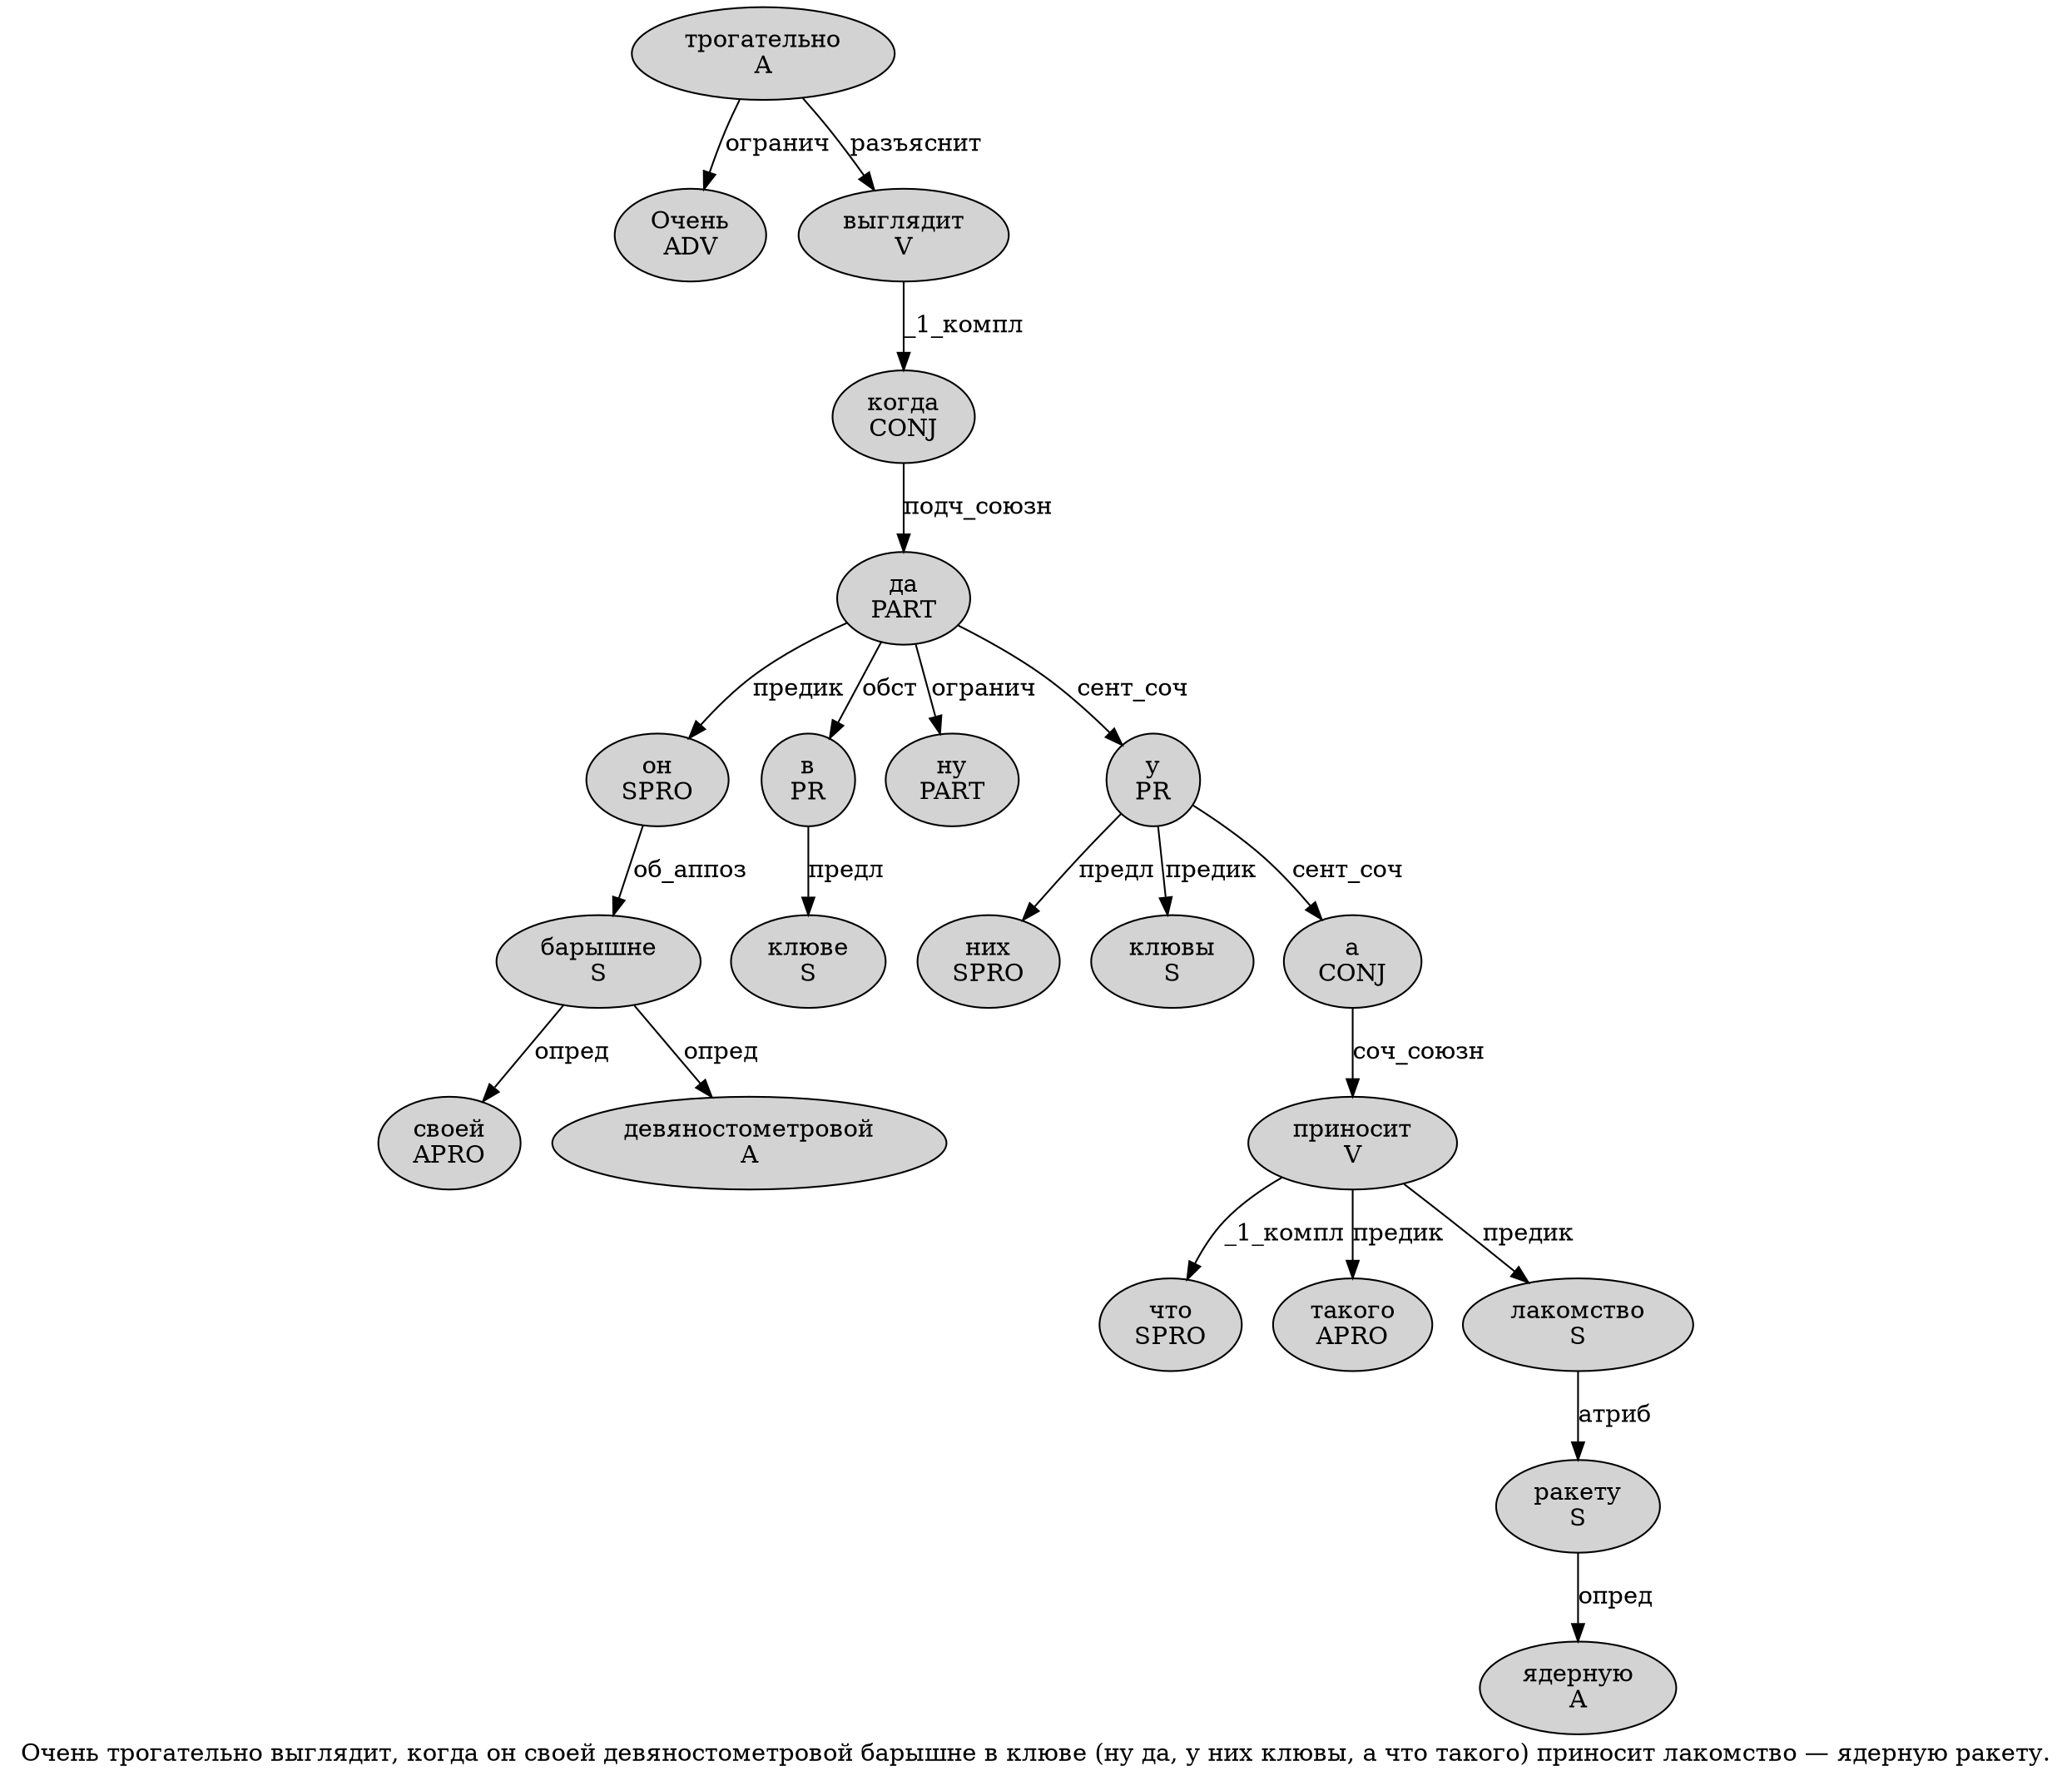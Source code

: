 digraph SENTENCE_4908 {
	graph [label="Очень трогательно выглядит, когда он своей девяностометровой барышне в клюве (ну да, у них клювы, а что такого) приносит лакомство — ядерную ракету."]
	node [style=filled]
		0 [label="Очень
ADV" color="" fillcolor=lightgray penwidth=1 shape=ellipse]
		1 [label="трогательно
A" color="" fillcolor=lightgray penwidth=1 shape=ellipse]
		2 [label="выглядит
V" color="" fillcolor=lightgray penwidth=1 shape=ellipse]
		4 [label="когда
CONJ" color="" fillcolor=lightgray penwidth=1 shape=ellipse]
		5 [label="он
SPRO" color="" fillcolor=lightgray penwidth=1 shape=ellipse]
		6 [label="своей
APRO" color="" fillcolor=lightgray penwidth=1 shape=ellipse]
		7 [label="девяностометровой
A" color="" fillcolor=lightgray penwidth=1 shape=ellipse]
		8 [label="барышне
S" color="" fillcolor=lightgray penwidth=1 shape=ellipse]
		9 [label="в
PR" color="" fillcolor=lightgray penwidth=1 shape=ellipse]
		10 [label="клюве
S" color="" fillcolor=lightgray penwidth=1 shape=ellipse]
		12 [label="ну
PART" color="" fillcolor=lightgray penwidth=1 shape=ellipse]
		13 [label="да
PART" color="" fillcolor=lightgray penwidth=1 shape=ellipse]
		15 [label="у
PR" color="" fillcolor=lightgray penwidth=1 shape=ellipse]
		16 [label="них
SPRO" color="" fillcolor=lightgray penwidth=1 shape=ellipse]
		17 [label="клювы
S" color="" fillcolor=lightgray penwidth=1 shape=ellipse]
		19 [label="а
CONJ" color="" fillcolor=lightgray penwidth=1 shape=ellipse]
		20 [label="что
SPRO" color="" fillcolor=lightgray penwidth=1 shape=ellipse]
		21 [label="такого
APRO" color="" fillcolor=lightgray penwidth=1 shape=ellipse]
		23 [label="приносит
V" color="" fillcolor=lightgray penwidth=1 shape=ellipse]
		24 [label="лакомство
S" color="" fillcolor=lightgray penwidth=1 shape=ellipse]
		26 [label="ядерную
A" color="" fillcolor=lightgray penwidth=1 shape=ellipse]
		27 [label="ракету
S" color="" fillcolor=lightgray penwidth=1 shape=ellipse]
			8 -> 6 [label="опред"]
			8 -> 7 [label="опред"]
			2 -> 4 [label="_1_компл"]
			1 -> 0 [label="огранич"]
			1 -> 2 [label="разъяснит"]
			4 -> 13 [label="подч_союзн"]
			5 -> 8 [label="об_аппоз"]
			9 -> 10 [label="предл"]
			13 -> 5 [label="предик"]
			13 -> 9 [label="обст"]
			13 -> 12 [label="огранич"]
			13 -> 15 [label="сент_соч"]
			27 -> 26 [label="опред"]
			15 -> 16 [label="предл"]
			15 -> 17 [label="предик"]
			15 -> 19 [label="сент_соч"]
			19 -> 23 [label="соч_союзн"]
			23 -> 20 [label="_1_компл"]
			23 -> 21 [label="предик"]
			23 -> 24 [label="предик"]
			24 -> 27 [label="атриб"]
}
